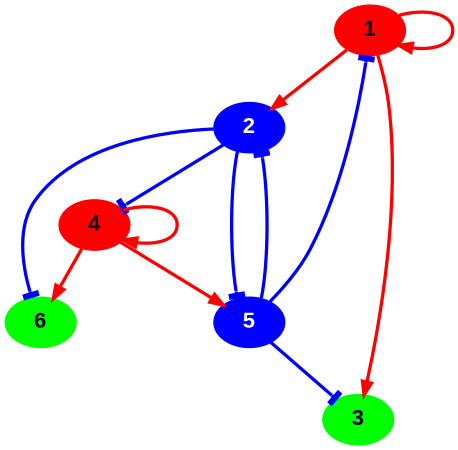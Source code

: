 digraph scpg{
// network for spinal central pattern generator

 nodesep=0.5;
 dpi=100
 size="5.5,3"
 node[ fontname="Arial Bold"; fontsize="17"; style="filled"]
 edge[ penwidth="2.5"]

 1 [color="red"]
 2 [color="blue"; fontcolor="white"]
 3 [color="green"]
 4 [color="red"]
 5 [color="blue"; fontcolor="white"]
 6 [color="green"]

 1 -> 1 [color="red"]
 1 -> 2 [color="red"]
 4 -> 4 [color="red"]
 4 -> 5 [color="red"]

 2 -> 4 [arrowhead="tee"; color="blue"]
 2 -> 5 [arrowhead="tee"; color="blue"]
 2 -> 6 [arrowhead="tee"; color="blue"]
 5 -> 1 [arrowhead="tee"; color="blue"]
 5 -> 2 [arrowhead="tee"; color="blue"]
 5 -> 3 [arrowhead="tee"; color="blue"]

 1 -> 3 [color="red"]
 4 -> 6 [color="red"]
}
